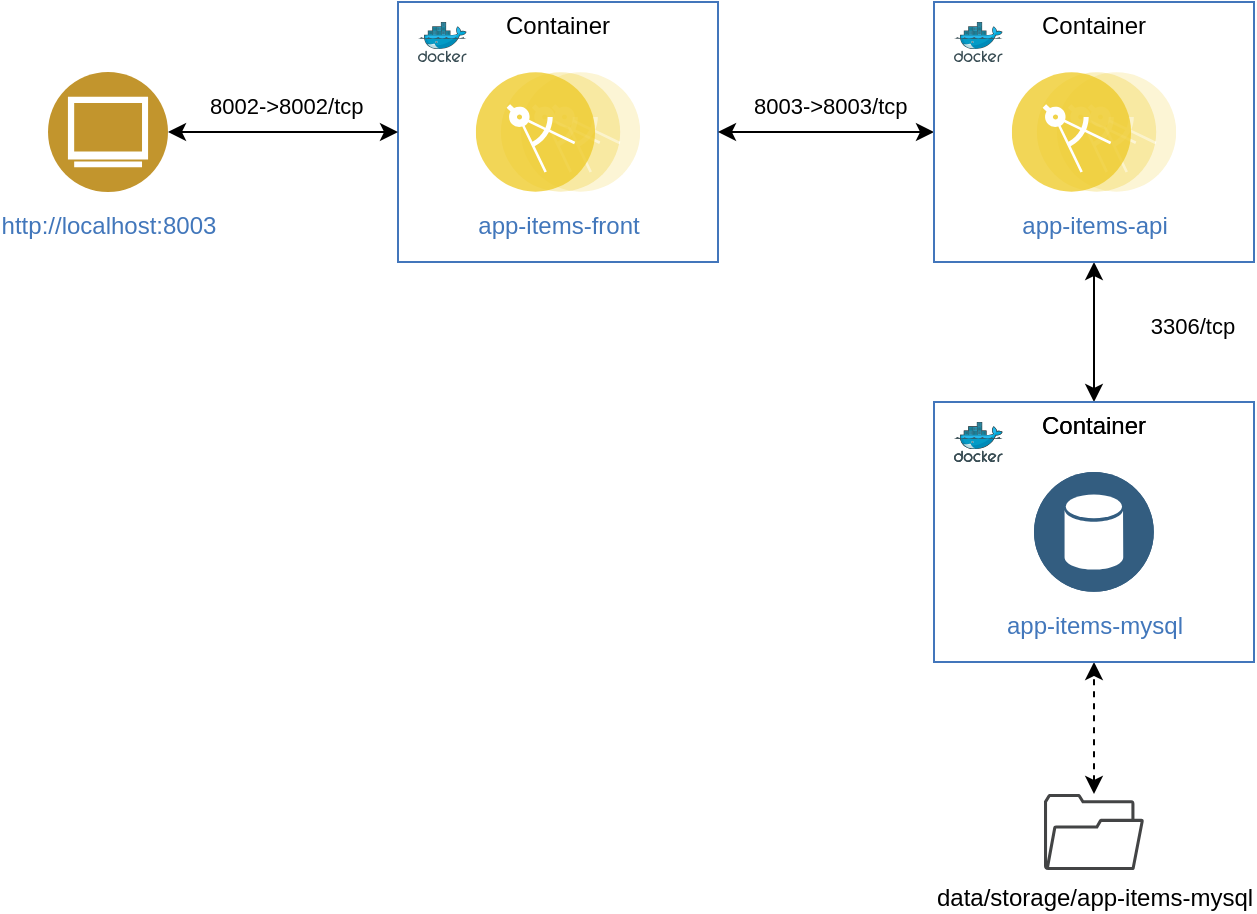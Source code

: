 <mxfile version="13.6.2" type="device"><diagram id="rf8g9T1p2Rc-a0I5eAY5" name="Page-1"><mxGraphModel dx="1106" dy="848" grid="1" gridSize="10" guides="1" tooltips="1" connect="1" arrows="1" fold="1" page="1" pageScale="1" pageWidth="827" pageHeight="1169" math="0" shadow="0"><root><mxCell id="0"/><mxCell id="1" parent="0"/><mxCell id="BWsW6-dS5wr797gE0fyP-3" value="" style="group" parent="1" vertex="1" connectable="0"><mxGeometry x="232" y="230" width="160" height="130" as="geometry"/></mxCell><mxCell id="BWsW6-dS5wr797gE0fyP-2" value="Container" style="fontStyle=0;verticalAlign=top;align=center;spacingTop=-2;fillColor=none;rounded=0;whiteSpace=wrap;html=1;strokeColor=#4376BB;strokeWidth=1;dashed=0;container=1;collapsible=0;expand=0;recursiveResize=0;" parent="BWsW6-dS5wr797gE0fyP-3" vertex="1"><mxGeometry width="160" height="130" as="geometry"/></mxCell><mxCell id="BWsW6-dS5wr797gE0fyP-1" value="" style="aspect=fixed;html=1;points=[];align=center;image;fontSize=12;image=img/lib/mscae/Docker.svg;" parent="BWsW6-dS5wr797gE0fyP-2" vertex="1"><mxGeometry x="10" y="10" width="24.39" height="20" as="geometry"/></mxCell><mxCell id="gug7VaNfoch2mu8zrOiq-1" value="app-items-front" style="aspect=fixed;perimeter=ellipsePerimeter;html=1;align=center;shadow=0;dashed=0;fontColor=#4277BB;labelBackgroundColor=#ffffff;fontSize=12;spacingTop=3;image;image=img/lib/ibm/applications/microservice.svg;" parent="BWsW6-dS5wr797gE0fyP-2" vertex="1"><mxGeometry x="38.9" y="35" width="82.2" height="60" as="geometry"/></mxCell><mxCell id="AHEHibo5JajlC6Ougq1d-12" value="" style="shape=image;verticalLabelPosition=bottom;labelBackgroundColor=#ffffff;verticalAlign=top;aspect=fixed;imageAspect=0;image=https://cdn2.iconfinder.com/data/icons/nodejs-1/512/nodejs-512.png;" vertex="1" parent="BWsW6-dS5wr797gE0fyP-2"><mxGeometry x="130" width="30" height="30" as="geometry"/></mxCell><mxCell id="BWsW6-dS5wr797gE0fyP-13" value="" style="group" parent="1" vertex="1" connectable="0"><mxGeometry x="500" y="430" width="160" height="130" as="geometry"/></mxCell><mxCell id="BWsW6-dS5wr797gE0fyP-8" value="" style="group" parent="BWsW6-dS5wr797gE0fyP-13" vertex="1" connectable="0"><mxGeometry width="160" height="130" as="geometry"/></mxCell><mxCell id="BWsW6-dS5wr797gE0fyP-9" value="Container" style="fontStyle=0;verticalAlign=top;align=center;spacingTop=-2;fillColor=none;rounded=0;whiteSpace=wrap;html=1;strokeColor=#4376BB;strokeWidth=1;dashed=0;container=1;collapsible=0;expand=0;recursiveResize=0;" parent="BWsW6-dS5wr797gE0fyP-8" vertex="1"><mxGeometry width="160" height="130" as="geometry"/></mxCell><mxCell id="BWsW6-dS5wr797gE0fyP-10" value="" style="aspect=fixed;html=1;points=[];align=center;image;fontSize=12;image=img/lib/mscae/Docker.svg;" parent="BWsW6-dS5wr797gE0fyP-9" vertex="1"><mxGeometry x="10" y="10" width="24.39" height="20" as="geometry"/></mxCell><mxCell id="gug7VaNfoch2mu8zrOiq-4" value="app-items-mysql" style="aspect=fixed;perimeter=ellipsePerimeter;html=1;align=center;shadow=0;dashed=0;fontColor=#4277BB;labelBackgroundColor=#ffffff;fontSize=12;spacingTop=3;image;image=img/lib/ibm/data/data_services.svg;" parent="BWsW6-dS5wr797gE0fyP-9" vertex="1"><mxGeometry x="50" y="35" width="60" height="60" as="geometry"/></mxCell><mxCell id="BWsW6-dS5wr797gE0fyP-14" value="" style="group" parent="1" vertex="1" connectable="0"><mxGeometry x="500" y="230" width="160" height="130" as="geometry"/></mxCell><mxCell id="BWsW6-dS5wr797gE0fyP-15" value="" style="html=1;labelBackgroundColor=#ffffff;startArrow=classic;startFill=1;startSize=6;endArrow=classic;endFill=1;endSize=6;jettySize=auto;orthogonalLoop=1;strokeWidth=1;fontSize=14;entryX=0.5;entryY=1;entryDx=0;entryDy=0;exitX=0.5;exitY=0;exitDx=0;exitDy=0;" parent="1" source="BWsW6-dS5wr797gE0fyP-9" edge="1"><mxGeometry width="60" height="60" relative="1" as="geometry"><mxPoint x="500" y="460" as="sourcePoint"/><mxPoint x="580" y="360" as="targetPoint"/></mxGeometry></mxCell><mxCell id="BWsW6-dS5wr797gE0fyP-24" value="3306/tcp" style="edgeLabel;html=1;align=center;verticalAlign=middle;resizable=0;points=[];" parent="BWsW6-dS5wr797gE0fyP-15" vertex="1" connectable="0"><mxGeometry x="0.086" y="-1" relative="1" as="geometry"><mxPoint x="48" as="offset"/></mxGeometry></mxCell><mxCell id="BWsW6-dS5wr797gE0fyP-16" value="" style="html=1;labelBackgroundColor=#ffffff;startArrow=classic;startFill=1;startSize=6;endArrow=classic;endFill=1;endSize=6;jettySize=auto;orthogonalLoop=1;strokeWidth=1;fontSize=14;entryX=0;entryY=0.5;entryDx=0;entryDy=0;" parent="1" source="BWsW6-dS5wr797gE0fyP-2" edge="1"><mxGeometry width="60" height="60" relative="1" as="geometry"><mxPoint x="330" y="505" as="sourcePoint"/><mxPoint x="500" y="295" as="targetPoint"/></mxGeometry></mxCell><mxCell id="BWsW6-dS5wr797gE0fyP-17" value="http://localhost:8003" style="aspect=fixed;perimeter=ellipsePerimeter;html=1;align=center;shadow=0;dashed=0;fontColor=#4277BB;labelBackgroundColor=#ffffff;fontSize=12;spacingTop=3;image;image=img/lib/ibm/users/browser.svg;" parent="1" vertex="1"><mxGeometry x="57" y="265" width="60" height="60" as="geometry"/></mxCell><mxCell id="BWsW6-dS5wr797gE0fyP-21" value="data/storage/app-items-mysql" style="pointerEvents=1;shadow=0;dashed=0;html=1;strokeColor=none;fillColor=#434445;aspect=fixed;labelPosition=center;verticalLabelPosition=bottom;verticalAlign=top;align=center;outlineConnect=0;shape=mxgraph.vvd.folder;" parent="1" vertex="1"><mxGeometry x="555" y="626" width="50" height="38" as="geometry"/></mxCell><mxCell id="BWsW6-dS5wr797gE0fyP-23" value="" style="html=1;labelBackgroundColor=#ffffff;startArrow=classic;startFill=1;startSize=6;endArrow=classic;endFill=1;endSize=6;jettySize=auto;orthogonalLoop=1;strokeWidth=1;dashed=1;fontSize=14;entryX=0.5;entryY=1;entryDx=0;entryDy=0;" parent="1" source="BWsW6-dS5wr797gE0fyP-21" target="BWsW6-dS5wr797gE0fyP-9" edge="1"><mxGeometry width="60" height="60" relative="1" as="geometry"><mxPoint x="380" y="460" as="sourcePoint"/><mxPoint x="440" y="400" as="targetPoint"/></mxGeometry></mxCell><mxCell id="AHEHibo5JajlC6Ougq1d-1" value="" style="group" vertex="1" connectable="0" parent="1"><mxGeometry x="500" y="430" width="160" height="130" as="geometry"/></mxCell><mxCell id="AHEHibo5JajlC6Ougq1d-2" value="" style="group" vertex="1" connectable="0" parent="AHEHibo5JajlC6Ougq1d-1"><mxGeometry width="160" height="130" as="geometry"/></mxCell><mxCell id="AHEHibo5JajlC6Ougq1d-3" value="Container" style="fontStyle=0;verticalAlign=top;align=center;spacingTop=-2;fillColor=none;rounded=0;whiteSpace=wrap;html=1;strokeColor=#4376BB;strokeWidth=1;dashed=0;container=1;collapsible=0;expand=0;recursiveResize=0;" vertex="1" parent="AHEHibo5JajlC6Ougq1d-2"><mxGeometry width="160" height="130" as="geometry"/></mxCell><mxCell id="AHEHibo5JajlC6Ougq1d-4" value="" style="aspect=fixed;html=1;points=[];align=center;image;fontSize=12;image=img/lib/mscae/Docker.svg;" vertex="1" parent="AHEHibo5JajlC6Ougq1d-3"><mxGeometry x="10" y="10" width="24.39" height="20" as="geometry"/></mxCell><mxCell id="AHEHibo5JajlC6Ougq1d-5" value="app-items-mysql" style="aspect=fixed;perimeter=ellipsePerimeter;html=1;align=center;shadow=0;dashed=0;fontColor=#4277BB;labelBackgroundColor=#ffffff;fontSize=12;spacingTop=3;image;image=img/lib/ibm/data/data_services.svg;" vertex="1" parent="AHEHibo5JajlC6Ougq1d-3"><mxGeometry x="50" y="35" width="60" height="60" as="geometry"/></mxCell><mxCell id="AHEHibo5JajlC6Ougq1d-6" value="" style="group" vertex="1" connectable="0" parent="1"><mxGeometry x="500" y="230" width="160" height="130" as="geometry"/></mxCell><mxCell id="AHEHibo5JajlC6Ougq1d-7" value="" style="group" vertex="1" connectable="0" parent="AHEHibo5JajlC6Ougq1d-6"><mxGeometry width="160" height="130" as="geometry"/></mxCell><mxCell id="AHEHibo5JajlC6Ougq1d-8" value="Container" style="fontStyle=0;verticalAlign=top;align=center;spacingTop=-2;fillColor=none;rounded=0;whiteSpace=wrap;html=1;strokeColor=#4376BB;strokeWidth=1;dashed=0;container=1;collapsible=0;expand=0;recursiveResize=0;" vertex="1" parent="AHEHibo5JajlC6Ougq1d-7"><mxGeometry width="160" height="130" as="geometry"/></mxCell><mxCell id="AHEHibo5JajlC6Ougq1d-9" value="" style="aspect=fixed;html=1;points=[];align=center;image;fontSize=12;image=img/lib/mscae/Docker.svg;" vertex="1" parent="AHEHibo5JajlC6Ougq1d-8"><mxGeometry x="10" y="10" width="24.39" height="20" as="geometry"/></mxCell><mxCell id="AHEHibo5JajlC6Ougq1d-10" value="app-items-api" style="aspect=fixed;perimeter=ellipsePerimeter;html=1;align=center;shadow=0;dashed=0;fontColor=#4277BB;labelBackgroundColor=#ffffff;fontSize=12;spacingTop=3;image;image=img/lib/ibm/applications/microservice.svg;" vertex="1" parent="AHEHibo5JajlC6Ougq1d-8"><mxGeometry x="38.9" y="35" width="82.2" height="60" as="geometry"/></mxCell><mxCell id="AHEHibo5JajlC6Ougq1d-11" value="" style="shape=image;verticalLabelPosition=bottom;labelBackgroundColor=#ffffff;verticalAlign=top;aspect=fixed;imageAspect=0;image=https://cdn2.iconfinder.com/data/icons/nodejs-1/512/nodejs-512.png;" vertex="1" parent="AHEHibo5JajlC6Ougq1d-8"><mxGeometry x="130" width="30" height="30" as="geometry"/></mxCell><mxCell id="AHEHibo5JajlC6Ougq1d-13" value="&lt;meta charset=&quot;utf-8&quot;&gt;&lt;span style=&quot;color: rgb(0, 0, 0); font-family: helvetica; font-size: 11px; font-style: normal; font-weight: 400; letter-spacing: normal; text-align: center; text-indent: 0px; text-transform: none; word-spacing: 0px; background-color: rgb(255, 255, 255); display: inline; float: none;&quot;&gt;8003-&amp;gt;8003/tcp&amp;nbsp;&lt;/span&gt;" style="text;whiteSpace=wrap;html=1;" vertex="1" parent="1"><mxGeometry x="408" y="268" width="110" height="30" as="geometry"/></mxCell><mxCell id="AHEHibo5JajlC6Ougq1d-18" value="&lt;span style=&quot;color: rgb(0 , 0 , 0) ; font-family: &amp;#34;helvetica&amp;#34; ; font-size: 11px ; font-style: normal ; font-weight: 400 ; letter-spacing: normal ; text-align: center ; text-indent: 0px ; text-transform: none ; word-spacing: 0px ; background-color: rgb(255 , 255 , 255) ; display: inline ; float: none&quot;&gt;8002-&amp;gt;8002/tcp&amp;nbsp;&lt;/span&gt;" style="text;whiteSpace=wrap;html=1;" vertex="1" parent="1"><mxGeometry x="136" y="268" width="110" height="22" as="geometry"/></mxCell><mxCell id="AHEHibo5JajlC6Ougq1d-19" value="" style="html=1;labelBackgroundColor=#ffffff;startArrow=classic;startFill=1;startSize=6;endArrow=classic;endFill=1;endSize=6;jettySize=auto;orthogonalLoop=1;strokeWidth=1;fontSize=14;exitX=1;exitY=0.5;exitDx=0;exitDy=0;entryX=0;entryY=0.5;entryDx=0;entryDy=0;" edge="1" parent="1" source="BWsW6-dS5wr797gE0fyP-17" target="BWsW6-dS5wr797gE0fyP-2"><mxGeometry width="60" height="60" relative="1" as="geometry"><mxPoint x="380" y="460" as="sourcePoint"/><mxPoint x="440" y="400" as="targetPoint"/></mxGeometry></mxCell></root></mxGraphModel></diagram></mxfile>